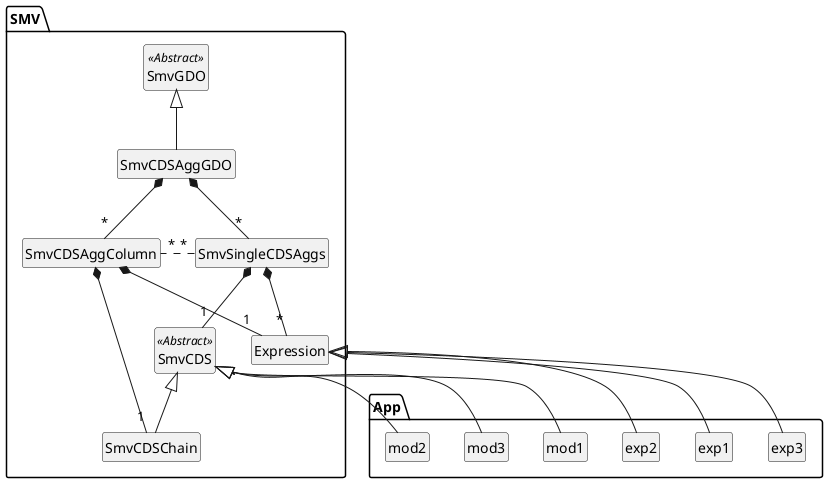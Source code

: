 @startuml
hide empty methods
hide empty fields
hide circle



package SMV {
  class Expression 
  class SmvGDO <<Abstract>>
  class SmvCDS <<Abstract>> 
  class SmvCDSChain extends SmvCDS 
  class SmvCDSAggColumn 

  SmvCDSAggColumn *-- "1" SmvCDSChain
  SmvCDSAggColumn *-- "1" Expression
  
  class SmvSingleCDSAggs 
  
  SmvSingleCDSAggs *-- "1" SmvCDS
  SmvSingleCDSAggs *-- "*" Expression
  
  SmvCDSAggColumn "*".L."*" SmvSingleCDSAggs
  
  class SmvCDSAggGDO extends SmvGDO 
  
  SmvCDSAggGDO *-- "*" SmvCDSAggColumn
  SmvCDSAggGDO *-- "*" SmvSingleCDSAggs
}

package App {
  SmvCDS <|-- mod3
  SmvCDS <|-- mod2
  SmvCDS <|-- mod1
  Expression <|-- exp1
  Expression <|-- exp2
  Expression <|-- exp3
}

@enduml